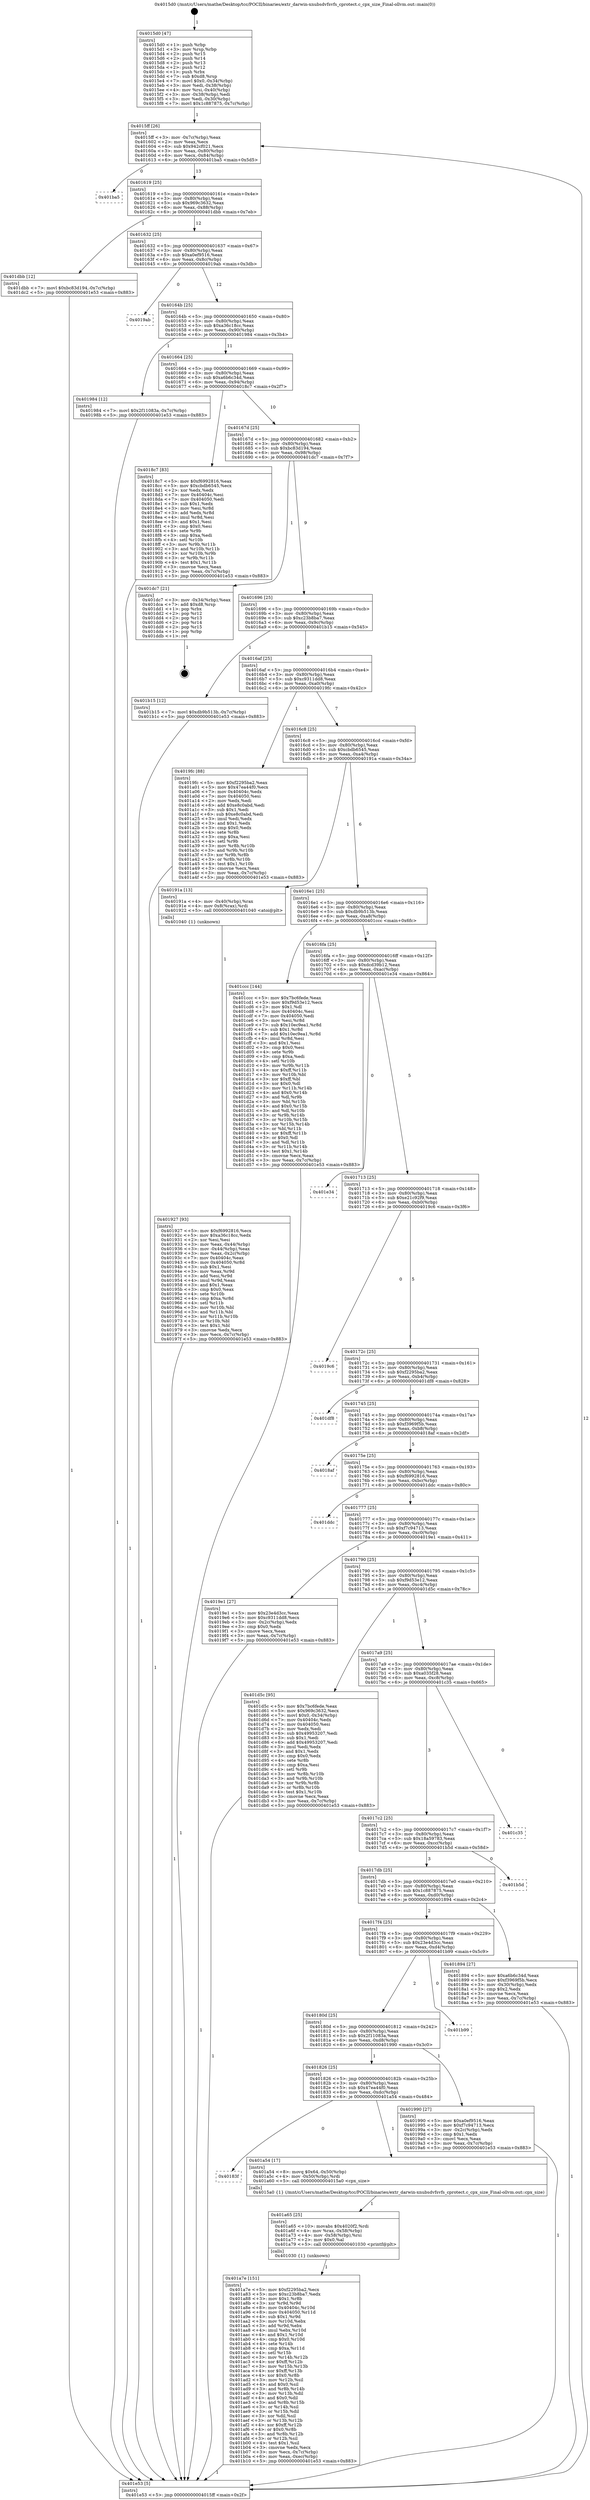 digraph "0x4015d0" {
  label = "0x4015d0 (/mnt/c/Users/mathe/Desktop/tcc/POCII/binaries/extr_darwin-xnubsdvfsvfs_cprotect.c_cpx_size_Final-ollvm.out::main(0))"
  labelloc = "t"
  node[shape=record]

  Entry [label="",width=0.3,height=0.3,shape=circle,fillcolor=black,style=filled]
  "0x4015ff" [label="{
     0x4015ff [26]\l
     | [instrs]\l
     &nbsp;&nbsp;0x4015ff \<+3\>: mov -0x7c(%rbp),%eax\l
     &nbsp;&nbsp;0x401602 \<+2\>: mov %eax,%ecx\l
     &nbsp;&nbsp;0x401604 \<+6\>: sub $0x942cf021,%ecx\l
     &nbsp;&nbsp;0x40160a \<+3\>: mov %eax,-0x80(%rbp)\l
     &nbsp;&nbsp;0x40160d \<+6\>: mov %ecx,-0x84(%rbp)\l
     &nbsp;&nbsp;0x401613 \<+6\>: je 0000000000401ba5 \<main+0x5d5\>\l
  }"]
  "0x401ba5" [label="{
     0x401ba5\l
  }", style=dashed]
  "0x401619" [label="{
     0x401619 [25]\l
     | [instrs]\l
     &nbsp;&nbsp;0x401619 \<+5\>: jmp 000000000040161e \<main+0x4e\>\l
     &nbsp;&nbsp;0x40161e \<+3\>: mov -0x80(%rbp),%eax\l
     &nbsp;&nbsp;0x401621 \<+5\>: sub $0x969c3632,%eax\l
     &nbsp;&nbsp;0x401626 \<+6\>: mov %eax,-0x88(%rbp)\l
     &nbsp;&nbsp;0x40162c \<+6\>: je 0000000000401dbb \<main+0x7eb\>\l
  }"]
  Exit [label="",width=0.3,height=0.3,shape=circle,fillcolor=black,style=filled,peripheries=2]
  "0x401dbb" [label="{
     0x401dbb [12]\l
     | [instrs]\l
     &nbsp;&nbsp;0x401dbb \<+7\>: movl $0xbc83d194,-0x7c(%rbp)\l
     &nbsp;&nbsp;0x401dc2 \<+5\>: jmp 0000000000401e53 \<main+0x883\>\l
  }"]
  "0x401632" [label="{
     0x401632 [25]\l
     | [instrs]\l
     &nbsp;&nbsp;0x401632 \<+5\>: jmp 0000000000401637 \<main+0x67\>\l
     &nbsp;&nbsp;0x401637 \<+3\>: mov -0x80(%rbp),%eax\l
     &nbsp;&nbsp;0x40163a \<+5\>: sub $0xa0ef9516,%eax\l
     &nbsp;&nbsp;0x40163f \<+6\>: mov %eax,-0x8c(%rbp)\l
     &nbsp;&nbsp;0x401645 \<+6\>: je 00000000004019ab \<main+0x3db\>\l
  }"]
  "0x401a7e" [label="{
     0x401a7e [151]\l
     | [instrs]\l
     &nbsp;&nbsp;0x401a7e \<+5\>: mov $0xf2295ba2,%ecx\l
     &nbsp;&nbsp;0x401a83 \<+5\>: mov $0xc23b8ba7,%edx\l
     &nbsp;&nbsp;0x401a88 \<+3\>: mov $0x1,%r8b\l
     &nbsp;&nbsp;0x401a8b \<+3\>: xor %r9d,%r9d\l
     &nbsp;&nbsp;0x401a8e \<+8\>: mov 0x40404c,%r10d\l
     &nbsp;&nbsp;0x401a96 \<+8\>: mov 0x404050,%r11d\l
     &nbsp;&nbsp;0x401a9e \<+4\>: sub $0x1,%r9d\l
     &nbsp;&nbsp;0x401aa2 \<+3\>: mov %r10d,%ebx\l
     &nbsp;&nbsp;0x401aa5 \<+3\>: add %r9d,%ebx\l
     &nbsp;&nbsp;0x401aa8 \<+4\>: imul %ebx,%r10d\l
     &nbsp;&nbsp;0x401aac \<+4\>: and $0x1,%r10d\l
     &nbsp;&nbsp;0x401ab0 \<+4\>: cmp $0x0,%r10d\l
     &nbsp;&nbsp;0x401ab4 \<+4\>: sete %r14b\l
     &nbsp;&nbsp;0x401ab8 \<+4\>: cmp $0xa,%r11d\l
     &nbsp;&nbsp;0x401abc \<+4\>: setl %r15b\l
     &nbsp;&nbsp;0x401ac0 \<+3\>: mov %r14b,%r12b\l
     &nbsp;&nbsp;0x401ac3 \<+4\>: xor $0xff,%r12b\l
     &nbsp;&nbsp;0x401ac7 \<+3\>: mov %r15b,%r13b\l
     &nbsp;&nbsp;0x401aca \<+4\>: xor $0xff,%r13b\l
     &nbsp;&nbsp;0x401ace \<+4\>: xor $0x0,%r8b\l
     &nbsp;&nbsp;0x401ad2 \<+3\>: mov %r12b,%sil\l
     &nbsp;&nbsp;0x401ad5 \<+4\>: and $0x0,%sil\l
     &nbsp;&nbsp;0x401ad9 \<+3\>: and %r8b,%r14b\l
     &nbsp;&nbsp;0x401adc \<+3\>: mov %r13b,%dil\l
     &nbsp;&nbsp;0x401adf \<+4\>: and $0x0,%dil\l
     &nbsp;&nbsp;0x401ae3 \<+3\>: and %r8b,%r15b\l
     &nbsp;&nbsp;0x401ae6 \<+3\>: or %r14b,%sil\l
     &nbsp;&nbsp;0x401ae9 \<+3\>: or %r15b,%dil\l
     &nbsp;&nbsp;0x401aec \<+3\>: xor %dil,%sil\l
     &nbsp;&nbsp;0x401aef \<+3\>: or %r13b,%r12b\l
     &nbsp;&nbsp;0x401af2 \<+4\>: xor $0xff,%r12b\l
     &nbsp;&nbsp;0x401af6 \<+4\>: or $0x0,%r8b\l
     &nbsp;&nbsp;0x401afa \<+3\>: and %r8b,%r12b\l
     &nbsp;&nbsp;0x401afd \<+3\>: or %r12b,%sil\l
     &nbsp;&nbsp;0x401b00 \<+4\>: test $0x1,%sil\l
     &nbsp;&nbsp;0x401b04 \<+3\>: cmovne %edx,%ecx\l
     &nbsp;&nbsp;0x401b07 \<+3\>: mov %ecx,-0x7c(%rbp)\l
     &nbsp;&nbsp;0x401b0a \<+6\>: mov %eax,-0xec(%rbp)\l
     &nbsp;&nbsp;0x401b10 \<+5\>: jmp 0000000000401e53 \<main+0x883\>\l
  }"]
  "0x4019ab" [label="{
     0x4019ab\l
  }", style=dashed]
  "0x40164b" [label="{
     0x40164b [25]\l
     | [instrs]\l
     &nbsp;&nbsp;0x40164b \<+5\>: jmp 0000000000401650 \<main+0x80\>\l
     &nbsp;&nbsp;0x401650 \<+3\>: mov -0x80(%rbp),%eax\l
     &nbsp;&nbsp;0x401653 \<+5\>: sub $0xa36c18cc,%eax\l
     &nbsp;&nbsp;0x401658 \<+6\>: mov %eax,-0x90(%rbp)\l
     &nbsp;&nbsp;0x40165e \<+6\>: je 0000000000401984 \<main+0x3b4\>\l
  }"]
  "0x401a65" [label="{
     0x401a65 [25]\l
     | [instrs]\l
     &nbsp;&nbsp;0x401a65 \<+10\>: movabs $0x4020f2,%rdi\l
     &nbsp;&nbsp;0x401a6f \<+4\>: mov %rax,-0x58(%rbp)\l
     &nbsp;&nbsp;0x401a73 \<+4\>: mov -0x58(%rbp),%rsi\l
     &nbsp;&nbsp;0x401a77 \<+2\>: mov $0x0,%al\l
     &nbsp;&nbsp;0x401a79 \<+5\>: call 0000000000401030 \<printf@plt\>\l
     | [calls]\l
     &nbsp;&nbsp;0x401030 \{1\} (unknown)\l
  }"]
  "0x401984" [label="{
     0x401984 [12]\l
     | [instrs]\l
     &nbsp;&nbsp;0x401984 \<+7\>: movl $0x2f11083a,-0x7c(%rbp)\l
     &nbsp;&nbsp;0x40198b \<+5\>: jmp 0000000000401e53 \<main+0x883\>\l
  }"]
  "0x401664" [label="{
     0x401664 [25]\l
     | [instrs]\l
     &nbsp;&nbsp;0x401664 \<+5\>: jmp 0000000000401669 \<main+0x99\>\l
     &nbsp;&nbsp;0x401669 \<+3\>: mov -0x80(%rbp),%eax\l
     &nbsp;&nbsp;0x40166c \<+5\>: sub $0xa6b6c34d,%eax\l
     &nbsp;&nbsp;0x401671 \<+6\>: mov %eax,-0x94(%rbp)\l
     &nbsp;&nbsp;0x401677 \<+6\>: je 00000000004018c7 \<main+0x2f7\>\l
  }"]
  "0x40183f" [label="{
     0x40183f\l
  }", style=dashed]
  "0x4018c7" [label="{
     0x4018c7 [83]\l
     | [instrs]\l
     &nbsp;&nbsp;0x4018c7 \<+5\>: mov $0xf6992816,%eax\l
     &nbsp;&nbsp;0x4018cc \<+5\>: mov $0xcbdb6545,%ecx\l
     &nbsp;&nbsp;0x4018d1 \<+2\>: xor %edx,%edx\l
     &nbsp;&nbsp;0x4018d3 \<+7\>: mov 0x40404c,%esi\l
     &nbsp;&nbsp;0x4018da \<+7\>: mov 0x404050,%edi\l
     &nbsp;&nbsp;0x4018e1 \<+3\>: sub $0x1,%edx\l
     &nbsp;&nbsp;0x4018e4 \<+3\>: mov %esi,%r8d\l
     &nbsp;&nbsp;0x4018e7 \<+3\>: add %edx,%r8d\l
     &nbsp;&nbsp;0x4018ea \<+4\>: imul %r8d,%esi\l
     &nbsp;&nbsp;0x4018ee \<+3\>: and $0x1,%esi\l
     &nbsp;&nbsp;0x4018f1 \<+3\>: cmp $0x0,%esi\l
     &nbsp;&nbsp;0x4018f4 \<+4\>: sete %r9b\l
     &nbsp;&nbsp;0x4018f8 \<+3\>: cmp $0xa,%edi\l
     &nbsp;&nbsp;0x4018fb \<+4\>: setl %r10b\l
     &nbsp;&nbsp;0x4018ff \<+3\>: mov %r9b,%r11b\l
     &nbsp;&nbsp;0x401902 \<+3\>: and %r10b,%r11b\l
     &nbsp;&nbsp;0x401905 \<+3\>: xor %r10b,%r9b\l
     &nbsp;&nbsp;0x401908 \<+3\>: or %r9b,%r11b\l
     &nbsp;&nbsp;0x40190b \<+4\>: test $0x1,%r11b\l
     &nbsp;&nbsp;0x40190f \<+3\>: cmovne %ecx,%eax\l
     &nbsp;&nbsp;0x401912 \<+3\>: mov %eax,-0x7c(%rbp)\l
     &nbsp;&nbsp;0x401915 \<+5\>: jmp 0000000000401e53 \<main+0x883\>\l
  }"]
  "0x40167d" [label="{
     0x40167d [25]\l
     | [instrs]\l
     &nbsp;&nbsp;0x40167d \<+5\>: jmp 0000000000401682 \<main+0xb2\>\l
     &nbsp;&nbsp;0x401682 \<+3\>: mov -0x80(%rbp),%eax\l
     &nbsp;&nbsp;0x401685 \<+5\>: sub $0xbc83d194,%eax\l
     &nbsp;&nbsp;0x40168a \<+6\>: mov %eax,-0x98(%rbp)\l
     &nbsp;&nbsp;0x401690 \<+6\>: je 0000000000401dc7 \<main+0x7f7\>\l
  }"]
  "0x401a54" [label="{
     0x401a54 [17]\l
     | [instrs]\l
     &nbsp;&nbsp;0x401a54 \<+8\>: movq $0x64,-0x50(%rbp)\l
     &nbsp;&nbsp;0x401a5c \<+4\>: mov -0x50(%rbp),%rdi\l
     &nbsp;&nbsp;0x401a60 \<+5\>: call 00000000004015a0 \<cpx_size\>\l
     | [calls]\l
     &nbsp;&nbsp;0x4015a0 \{1\} (/mnt/c/Users/mathe/Desktop/tcc/POCII/binaries/extr_darwin-xnubsdvfsvfs_cprotect.c_cpx_size_Final-ollvm.out::cpx_size)\l
  }"]
  "0x401dc7" [label="{
     0x401dc7 [21]\l
     | [instrs]\l
     &nbsp;&nbsp;0x401dc7 \<+3\>: mov -0x34(%rbp),%eax\l
     &nbsp;&nbsp;0x401dca \<+7\>: add $0xd8,%rsp\l
     &nbsp;&nbsp;0x401dd1 \<+1\>: pop %rbx\l
     &nbsp;&nbsp;0x401dd2 \<+2\>: pop %r12\l
     &nbsp;&nbsp;0x401dd4 \<+2\>: pop %r13\l
     &nbsp;&nbsp;0x401dd6 \<+2\>: pop %r14\l
     &nbsp;&nbsp;0x401dd8 \<+2\>: pop %r15\l
     &nbsp;&nbsp;0x401dda \<+1\>: pop %rbp\l
     &nbsp;&nbsp;0x401ddb \<+1\>: ret\l
  }"]
  "0x401696" [label="{
     0x401696 [25]\l
     | [instrs]\l
     &nbsp;&nbsp;0x401696 \<+5\>: jmp 000000000040169b \<main+0xcb\>\l
     &nbsp;&nbsp;0x40169b \<+3\>: mov -0x80(%rbp),%eax\l
     &nbsp;&nbsp;0x40169e \<+5\>: sub $0xc23b8ba7,%eax\l
     &nbsp;&nbsp;0x4016a3 \<+6\>: mov %eax,-0x9c(%rbp)\l
     &nbsp;&nbsp;0x4016a9 \<+6\>: je 0000000000401b15 \<main+0x545\>\l
  }"]
  "0x401826" [label="{
     0x401826 [25]\l
     | [instrs]\l
     &nbsp;&nbsp;0x401826 \<+5\>: jmp 000000000040182b \<main+0x25b\>\l
     &nbsp;&nbsp;0x40182b \<+3\>: mov -0x80(%rbp),%eax\l
     &nbsp;&nbsp;0x40182e \<+5\>: sub $0x47ea44f0,%eax\l
     &nbsp;&nbsp;0x401833 \<+6\>: mov %eax,-0xdc(%rbp)\l
     &nbsp;&nbsp;0x401839 \<+6\>: je 0000000000401a54 \<main+0x484\>\l
  }"]
  "0x401b15" [label="{
     0x401b15 [12]\l
     | [instrs]\l
     &nbsp;&nbsp;0x401b15 \<+7\>: movl $0xdb9b513b,-0x7c(%rbp)\l
     &nbsp;&nbsp;0x401b1c \<+5\>: jmp 0000000000401e53 \<main+0x883\>\l
  }"]
  "0x4016af" [label="{
     0x4016af [25]\l
     | [instrs]\l
     &nbsp;&nbsp;0x4016af \<+5\>: jmp 00000000004016b4 \<main+0xe4\>\l
     &nbsp;&nbsp;0x4016b4 \<+3\>: mov -0x80(%rbp),%eax\l
     &nbsp;&nbsp;0x4016b7 \<+5\>: sub $0xc9311dd8,%eax\l
     &nbsp;&nbsp;0x4016bc \<+6\>: mov %eax,-0xa0(%rbp)\l
     &nbsp;&nbsp;0x4016c2 \<+6\>: je 00000000004019fc \<main+0x42c\>\l
  }"]
  "0x401990" [label="{
     0x401990 [27]\l
     | [instrs]\l
     &nbsp;&nbsp;0x401990 \<+5\>: mov $0xa0ef9516,%eax\l
     &nbsp;&nbsp;0x401995 \<+5\>: mov $0xf7c94713,%ecx\l
     &nbsp;&nbsp;0x40199a \<+3\>: mov -0x2c(%rbp),%edx\l
     &nbsp;&nbsp;0x40199d \<+3\>: cmp $0x1,%edx\l
     &nbsp;&nbsp;0x4019a0 \<+3\>: cmovl %ecx,%eax\l
     &nbsp;&nbsp;0x4019a3 \<+3\>: mov %eax,-0x7c(%rbp)\l
     &nbsp;&nbsp;0x4019a6 \<+5\>: jmp 0000000000401e53 \<main+0x883\>\l
  }"]
  "0x4019fc" [label="{
     0x4019fc [88]\l
     | [instrs]\l
     &nbsp;&nbsp;0x4019fc \<+5\>: mov $0xf2295ba2,%eax\l
     &nbsp;&nbsp;0x401a01 \<+5\>: mov $0x47ea44f0,%ecx\l
     &nbsp;&nbsp;0x401a06 \<+7\>: mov 0x40404c,%edx\l
     &nbsp;&nbsp;0x401a0d \<+7\>: mov 0x404050,%esi\l
     &nbsp;&nbsp;0x401a14 \<+2\>: mov %edx,%edi\l
     &nbsp;&nbsp;0x401a16 \<+6\>: add $0xe8c0abd,%edi\l
     &nbsp;&nbsp;0x401a1c \<+3\>: sub $0x1,%edi\l
     &nbsp;&nbsp;0x401a1f \<+6\>: sub $0xe8c0abd,%edi\l
     &nbsp;&nbsp;0x401a25 \<+3\>: imul %edi,%edx\l
     &nbsp;&nbsp;0x401a28 \<+3\>: and $0x1,%edx\l
     &nbsp;&nbsp;0x401a2b \<+3\>: cmp $0x0,%edx\l
     &nbsp;&nbsp;0x401a2e \<+4\>: sete %r8b\l
     &nbsp;&nbsp;0x401a32 \<+3\>: cmp $0xa,%esi\l
     &nbsp;&nbsp;0x401a35 \<+4\>: setl %r9b\l
     &nbsp;&nbsp;0x401a39 \<+3\>: mov %r8b,%r10b\l
     &nbsp;&nbsp;0x401a3c \<+3\>: and %r9b,%r10b\l
     &nbsp;&nbsp;0x401a3f \<+3\>: xor %r9b,%r8b\l
     &nbsp;&nbsp;0x401a42 \<+3\>: or %r8b,%r10b\l
     &nbsp;&nbsp;0x401a45 \<+4\>: test $0x1,%r10b\l
     &nbsp;&nbsp;0x401a49 \<+3\>: cmovne %ecx,%eax\l
     &nbsp;&nbsp;0x401a4c \<+3\>: mov %eax,-0x7c(%rbp)\l
     &nbsp;&nbsp;0x401a4f \<+5\>: jmp 0000000000401e53 \<main+0x883\>\l
  }"]
  "0x4016c8" [label="{
     0x4016c8 [25]\l
     | [instrs]\l
     &nbsp;&nbsp;0x4016c8 \<+5\>: jmp 00000000004016cd \<main+0xfd\>\l
     &nbsp;&nbsp;0x4016cd \<+3\>: mov -0x80(%rbp),%eax\l
     &nbsp;&nbsp;0x4016d0 \<+5\>: sub $0xcbdb6545,%eax\l
     &nbsp;&nbsp;0x4016d5 \<+6\>: mov %eax,-0xa4(%rbp)\l
     &nbsp;&nbsp;0x4016db \<+6\>: je 000000000040191a \<main+0x34a\>\l
  }"]
  "0x40180d" [label="{
     0x40180d [25]\l
     | [instrs]\l
     &nbsp;&nbsp;0x40180d \<+5\>: jmp 0000000000401812 \<main+0x242\>\l
     &nbsp;&nbsp;0x401812 \<+3\>: mov -0x80(%rbp),%eax\l
     &nbsp;&nbsp;0x401815 \<+5\>: sub $0x2f11083a,%eax\l
     &nbsp;&nbsp;0x40181a \<+6\>: mov %eax,-0xd8(%rbp)\l
     &nbsp;&nbsp;0x401820 \<+6\>: je 0000000000401990 \<main+0x3c0\>\l
  }"]
  "0x40191a" [label="{
     0x40191a [13]\l
     | [instrs]\l
     &nbsp;&nbsp;0x40191a \<+4\>: mov -0x40(%rbp),%rax\l
     &nbsp;&nbsp;0x40191e \<+4\>: mov 0x8(%rax),%rdi\l
     &nbsp;&nbsp;0x401922 \<+5\>: call 0000000000401040 \<atoi@plt\>\l
     | [calls]\l
     &nbsp;&nbsp;0x401040 \{1\} (unknown)\l
  }"]
  "0x4016e1" [label="{
     0x4016e1 [25]\l
     | [instrs]\l
     &nbsp;&nbsp;0x4016e1 \<+5\>: jmp 00000000004016e6 \<main+0x116\>\l
     &nbsp;&nbsp;0x4016e6 \<+3\>: mov -0x80(%rbp),%eax\l
     &nbsp;&nbsp;0x4016e9 \<+5\>: sub $0xdb9b513b,%eax\l
     &nbsp;&nbsp;0x4016ee \<+6\>: mov %eax,-0xa8(%rbp)\l
     &nbsp;&nbsp;0x4016f4 \<+6\>: je 0000000000401ccc \<main+0x6fc\>\l
  }"]
  "0x401b99" [label="{
     0x401b99\l
  }", style=dashed]
  "0x401ccc" [label="{
     0x401ccc [144]\l
     | [instrs]\l
     &nbsp;&nbsp;0x401ccc \<+5\>: mov $0x7bc6fede,%eax\l
     &nbsp;&nbsp;0x401cd1 \<+5\>: mov $0xf9d53e12,%ecx\l
     &nbsp;&nbsp;0x401cd6 \<+2\>: mov $0x1,%dl\l
     &nbsp;&nbsp;0x401cd8 \<+7\>: mov 0x40404c,%esi\l
     &nbsp;&nbsp;0x401cdf \<+7\>: mov 0x404050,%edi\l
     &nbsp;&nbsp;0x401ce6 \<+3\>: mov %esi,%r8d\l
     &nbsp;&nbsp;0x401ce9 \<+7\>: sub $0x10ec9ea1,%r8d\l
     &nbsp;&nbsp;0x401cf0 \<+4\>: sub $0x1,%r8d\l
     &nbsp;&nbsp;0x401cf4 \<+7\>: add $0x10ec9ea1,%r8d\l
     &nbsp;&nbsp;0x401cfb \<+4\>: imul %r8d,%esi\l
     &nbsp;&nbsp;0x401cff \<+3\>: and $0x1,%esi\l
     &nbsp;&nbsp;0x401d02 \<+3\>: cmp $0x0,%esi\l
     &nbsp;&nbsp;0x401d05 \<+4\>: sete %r9b\l
     &nbsp;&nbsp;0x401d09 \<+3\>: cmp $0xa,%edi\l
     &nbsp;&nbsp;0x401d0c \<+4\>: setl %r10b\l
     &nbsp;&nbsp;0x401d10 \<+3\>: mov %r9b,%r11b\l
     &nbsp;&nbsp;0x401d13 \<+4\>: xor $0xff,%r11b\l
     &nbsp;&nbsp;0x401d17 \<+3\>: mov %r10b,%bl\l
     &nbsp;&nbsp;0x401d1a \<+3\>: xor $0xff,%bl\l
     &nbsp;&nbsp;0x401d1d \<+3\>: xor $0x0,%dl\l
     &nbsp;&nbsp;0x401d20 \<+3\>: mov %r11b,%r14b\l
     &nbsp;&nbsp;0x401d23 \<+4\>: and $0x0,%r14b\l
     &nbsp;&nbsp;0x401d27 \<+3\>: and %dl,%r9b\l
     &nbsp;&nbsp;0x401d2a \<+3\>: mov %bl,%r15b\l
     &nbsp;&nbsp;0x401d2d \<+4\>: and $0x0,%r15b\l
     &nbsp;&nbsp;0x401d31 \<+3\>: and %dl,%r10b\l
     &nbsp;&nbsp;0x401d34 \<+3\>: or %r9b,%r14b\l
     &nbsp;&nbsp;0x401d37 \<+3\>: or %r10b,%r15b\l
     &nbsp;&nbsp;0x401d3a \<+3\>: xor %r15b,%r14b\l
     &nbsp;&nbsp;0x401d3d \<+3\>: or %bl,%r11b\l
     &nbsp;&nbsp;0x401d40 \<+4\>: xor $0xff,%r11b\l
     &nbsp;&nbsp;0x401d44 \<+3\>: or $0x0,%dl\l
     &nbsp;&nbsp;0x401d47 \<+3\>: and %dl,%r11b\l
     &nbsp;&nbsp;0x401d4a \<+3\>: or %r11b,%r14b\l
     &nbsp;&nbsp;0x401d4d \<+4\>: test $0x1,%r14b\l
     &nbsp;&nbsp;0x401d51 \<+3\>: cmovne %ecx,%eax\l
     &nbsp;&nbsp;0x401d54 \<+3\>: mov %eax,-0x7c(%rbp)\l
     &nbsp;&nbsp;0x401d57 \<+5\>: jmp 0000000000401e53 \<main+0x883\>\l
  }"]
  "0x4016fa" [label="{
     0x4016fa [25]\l
     | [instrs]\l
     &nbsp;&nbsp;0x4016fa \<+5\>: jmp 00000000004016ff \<main+0x12f\>\l
     &nbsp;&nbsp;0x4016ff \<+3\>: mov -0x80(%rbp),%eax\l
     &nbsp;&nbsp;0x401702 \<+5\>: sub $0xdcd39b12,%eax\l
     &nbsp;&nbsp;0x401707 \<+6\>: mov %eax,-0xac(%rbp)\l
     &nbsp;&nbsp;0x40170d \<+6\>: je 0000000000401e34 \<main+0x864\>\l
  }"]
  "0x401927" [label="{
     0x401927 [93]\l
     | [instrs]\l
     &nbsp;&nbsp;0x401927 \<+5\>: mov $0xf6992816,%ecx\l
     &nbsp;&nbsp;0x40192c \<+5\>: mov $0xa36c18cc,%edx\l
     &nbsp;&nbsp;0x401931 \<+2\>: xor %esi,%esi\l
     &nbsp;&nbsp;0x401933 \<+3\>: mov %eax,-0x44(%rbp)\l
     &nbsp;&nbsp;0x401936 \<+3\>: mov -0x44(%rbp),%eax\l
     &nbsp;&nbsp;0x401939 \<+3\>: mov %eax,-0x2c(%rbp)\l
     &nbsp;&nbsp;0x40193c \<+7\>: mov 0x40404c,%eax\l
     &nbsp;&nbsp;0x401943 \<+8\>: mov 0x404050,%r8d\l
     &nbsp;&nbsp;0x40194b \<+3\>: sub $0x1,%esi\l
     &nbsp;&nbsp;0x40194e \<+3\>: mov %eax,%r9d\l
     &nbsp;&nbsp;0x401951 \<+3\>: add %esi,%r9d\l
     &nbsp;&nbsp;0x401954 \<+4\>: imul %r9d,%eax\l
     &nbsp;&nbsp;0x401958 \<+3\>: and $0x1,%eax\l
     &nbsp;&nbsp;0x40195b \<+3\>: cmp $0x0,%eax\l
     &nbsp;&nbsp;0x40195e \<+4\>: sete %r10b\l
     &nbsp;&nbsp;0x401962 \<+4\>: cmp $0xa,%r8d\l
     &nbsp;&nbsp;0x401966 \<+4\>: setl %r11b\l
     &nbsp;&nbsp;0x40196a \<+3\>: mov %r10b,%bl\l
     &nbsp;&nbsp;0x40196d \<+3\>: and %r11b,%bl\l
     &nbsp;&nbsp;0x401970 \<+3\>: xor %r11b,%r10b\l
     &nbsp;&nbsp;0x401973 \<+3\>: or %r10b,%bl\l
     &nbsp;&nbsp;0x401976 \<+3\>: test $0x1,%bl\l
     &nbsp;&nbsp;0x401979 \<+3\>: cmovne %edx,%ecx\l
     &nbsp;&nbsp;0x40197c \<+3\>: mov %ecx,-0x7c(%rbp)\l
     &nbsp;&nbsp;0x40197f \<+5\>: jmp 0000000000401e53 \<main+0x883\>\l
  }"]
  "0x401e34" [label="{
     0x401e34\l
  }", style=dashed]
  "0x401713" [label="{
     0x401713 [25]\l
     | [instrs]\l
     &nbsp;&nbsp;0x401713 \<+5\>: jmp 0000000000401718 \<main+0x148\>\l
     &nbsp;&nbsp;0x401718 \<+3\>: mov -0x80(%rbp),%eax\l
     &nbsp;&nbsp;0x40171b \<+5\>: sub $0xe21c92f9,%eax\l
     &nbsp;&nbsp;0x401720 \<+6\>: mov %eax,-0xb0(%rbp)\l
     &nbsp;&nbsp;0x401726 \<+6\>: je 00000000004019c6 \<main+0x3f6\>\l
  }"]
  "0x4015d0" [label="{
     0x4015d0 [47]\l
     | [instrs]\l
     &nbsp;&nbsp;0x4015d0 \<+1\>: push %rbp\l
     &nbsp;&nbsp;0x4015d1 \<+3\>: mov %rsp,%rbp\l
     &nbsp;&nbsp;0x4015d4 \<+2\>: push %r15\l
     &nbsp;&nbsp;0x4015d6 \<+2\>: push %r14\l
     &nbsp;&nbsp;0x4015d8 \<+2\>: push %r13\l
     &nbsp;&nbsp;0x4015da \<+2\>: push %r12\l
     &nbsp;&nbsp;0x4015dc \<+1\>: push %rbx\l
     &nbsp;&nbsp;0x4015dd \<+7\>: sub $0xd8,%rsp\l
     &nbsp;&nbsp;0x4015e4 \<+7\>: movl $0x0,-0x34(%rbp)\l
     &nbsp;&nbsp;0x4015eb \<+3\>: mov %edi,-0x38(%rbp)\l
     &nbsp;&nbsp;0x4015ee \<+4\>: mov %rsi,-0x40(%rbp)\l
     &nbsp;&nbsp;0x4015f2 \<+3\>: mov -0x38(%rbp),%edi\l
     &nbsp;&nbsp;0x4015f5 \<+3\>: mov %edi,-0x30(%rbp)\l
     &nbsp;&nbsp;0x4015f8 \<+7\>: movl $0x1c887875,-0x7c(%rbp)\l
  }"]
  "0x4019c6" [label="{
     0x4019c6\l
  }", style=dashed]
  "0x40172c" [label="{
     0x40172c [25]\l
     | [instrs]\l
     &nbsp;&nbsp;0x40172c \<+5\>: jmp 0000000000401731 \<main+0x161\>\l
     &nbsp;&nbsp;0x401731 \<+3\>: mov -0x80(%rbp),%eax\l
     &nbsp;&nbsp;0x401734 \<+5\>: sub $0xf2295ba2,%eax\l
     &nbsp;&nbsp;0x401739 \<+6\>: mov %eax,-0xb4(%rbp)\l
     &nbsp;&nbsp;0x40173f \<+6\>: je 0000000000401df8 \<main+0x828\>\l
  }"]
  "0x401e53" [label="{
     0x401e53 [5]\l
     | [instrs]\l
     &nbsp;&nbsp;0x401e53 \<+5\>: jmp 00000000004015ff \<main+0x2f\>\l
  }"]
  "0x401df8" [label="{
     0x401df8\l
  }", style=dashed]
  "0x401745" [label="{
     0x401745 [25]\l
     | [instrs]\l
     &nbsp;&nbsp;0x401745 \<+5\>: jmp 000000000040174a \<main+0x17a\>\l
     &nbsp;&nbsp;0x40174a \<+3\>: mov -0x80(%rbp),%eax\l
     &nbsp;&nbsp;0x40174d \<+5\>: sub $0xf3969f5b,%eax\l
     &nbsp;&nbsp;0x401752 \<+6\>: mov %eax,-0xb8(%rbp)\l
     &nbsp;&nbsp;0x401758 \<+6\>: je 00000000004018af \<main+0x2df\>\l
  }"]
  "0x4017f4" [label="{
     0x4017f4 [25]\l
     | [instrs]\l
     &nbsp;&nbsp;0x4017f4 \<+5\>: jmp 00000000004017f9 \<main+0x229\>\l
     &nbsp;&nbsp;0x4017f9 \<+3\>: mov -0x80(%rbp),%eax\l
     &nbsp;&nbsp;0x4017fc \<+5\>: sub $0x23e4d3cc,%eax\l
     &nbsp;&nbsp;0x401801 \<+6\>: mov %eax,-0xd4(%rbp)\l
     &nbsp;&nbsp;0x401807 \<+6\>: je 0000000000401b99 \<main+0x5c9\>\l
  }"]
  "0x4018af" [label="{
     0x4018af\l
  }", style=dashed]
  "0x40175e" [label="{
     0x40175e [25]\l
     | [instrs]\l
     &nbsp;&nbsp;0x40175e \<+5\>: jmp 0000000000401763 \<main+0x193\>\l
     &nbsp;&nbsp;0x401763 \<+3\>: mov -0x80(%rbp),%eax\l
     &nbsp;&nbsp;0x401766 \<+5\>: sub $0xf6992816,%eax\l
     &nbsp;&nbsp;0x40176b \<+6\>: mov %eax,-0xbc(%rbp)\l
     &nbsp;&nbsp;0x401771 \<+6\>: je 0000000000401ddc \<main+0x80c\>\l
  }"]
  "0x401894" [label="{
     0x401894 [27]\l
     | [instrs]\l
     &nbsp;&nbsp;0x401894 \<+5\>: mov $0xa6b6c34d,%eax\l
     &nbsp;&nbsp;0x401899 \<+5\>: mov $0xf3969f5b,%ecx\l
     &nbsp;&nbsp;0x40189e \<+3\>: mov -0x30(%rbp),%edx\l
     &nbsp;&nbsp;0x4018a1 \<+3\>: cmp $0x2,%edx\l
     &nbsp;&nbsp;0x4018a4 \<+3\>: cmovne %ecx,%eax\l
     &nbsp;&nbsp;0x4018a7 \<+3\>: mov %eax,-0x7c(%rbp)\l
     &nbsp;&nbsp;0x4018aa \<+5\>: jmp 0000000000401e53 \<main+0x883\>\l
  }"]
  "0x401ddc" [label="{
     0x401ddc\l
  }", style=dashed]
  "0x401777" [label="{
     0x401777 [25]\l
     | [instrs]\l
     &nbsp;&nbsp;0x401777 \<+5\>: jmp 000000000040177c \<main+0x1ac\>\l
     &nbsp;&nbsp;0x40177c \<+3\>: mov -0x80(%rbp),%eax\l
     &nbsp;&nbsp;0x40177f \<+5\>: sub $0xf7c94713,%eax\l
     &nbsp;&nbsp;0x401784 \<+6\>: mov %eax,-0xc0(%rbp)\l
     &nbsp;&nbsp;0x40178a \<+6\>: je 00000000004019e1 \<main+0x411\>\l
  }"]
  "0x4017db" [label="{
     0x4017db [25]\l
     | [instrs]\l
     &nbsp;&nbsp;0x4017db \<+5\>: jmp 00000000004017e0 \<main+0x210\>\l
     &nbsp;&nbsp;0x4017e0 \<+3\>: mov -0x80(%rbp),%eax\l
     &nbsp;&nbsp;0x4017e3 \<+5\>: sub $0x1c887875,%eax\l
     &nbsp;&nbsp;0x4017e8 \<+6\>: mov %eax,-0xd0(%rbp)\l
     &nbsp;&nbsp;0x4017ee \<+6\>: je 0000000000401894 \<main+0x2c4\>\l
  }"]
  "0x4019e1" [label="{
     0x4019e1 [27]\l
     | [instrs]\l
     &nbsp;&nbsp;0x4019e1 \<+5\>: mov $0x23e4d3cc,%eax\l
     &nbsp;&nbsp;0x4019e6 \<+5\>: mov $0xc9311dd8,%ecx\l
     &nbsp;&nbsp;0x4019eb \<+3\>: mov -0x2c(%rbp),%edx\l
     &nbsp;&nbsp;0x4019ee \<+3\>: cmp $0x0,%edx\l
     &nbsp;&nbsp;0x4019f1 \<+3\>: cmove %ecx,%eax\l
     &nbsp;&nbsp;0x4019f4 \<+3\>: mov %eax,-0x7c(%rbp)\l
     &nbsp;&nbsp;0x4019f7 \<+5\>: jmp 0000000000401e53 \<main+0x883\>\l
  }"]
  "0x401790" [label="{
     0x401790 [25]\l
     | [instrs]\l
     &nbsp;&nbsp;0x401790 \<+5\>: jmp 0000000000401795 \<main+0x1c5\>\l
     &nbsp;&nbsp;0x401795 \<+3\>: mov -0x80(%rbp),%eax\l
     &nbsp;&nbsp;0x401798 \<+5\>: sub $0xf9d53e12,%eax\l
     &nbsp;&nbsp;0x40179d \<+6\>: mov %eax,-0xc4(%rbp)\l
     &nbsp;&nbsp;0x4017a3 \<+6\>: je 0000000000401d5c \<main+0x78c\>\l
  }"]
  "0x401b5d" [label="{
     0x401b5d\l
  }", style=dashed]
  "0x401d5c" [label="{
     0x401d5c [95]\l
     | [instrs]\l
     &nbsp;&nbsp;0x401d5c \<+5\>: mov $0x7bc6fede,%eax\l
     &nbsp;&nbsp;0x401d61 \<+5\>: mov $0x969c3632,%ecx\l
     &nbsp;&nbsp;0x401d66 \<+7\>: movl $0x0,-0x34(%rbp)\l
     &nbsp;&nbsp;0x401d6d \<+7\>: mov 0x40404c,%edx\l
     &nbsp;&nbsp;0x401d74 \<+7\>: mov 0x404050,%esi\l
     &nbsp;&nbsp;0x401d7b \<+2\>: mov %edx,%edi\l
     &nbsp;&nbsp;0x401d7d \<+6\>: sub $0x49953207,%edi\l
     &nbsp;&nbsp;0x401d83 \<+3\>: sub $0x1,%edi\l
     &nbsp;&nbsp;0x401d86 \<+6\>: add $0x49953207,%edi\l
     &nbsp;&nbsp;0x401d8c \<+3\>: imul %edi,%edx\l
     &nbsp;&nbsp;0x401d8f \<+3\>: and $0x1,%edx\l
     &nbsp;&nbsp;0x401d92 \<+3\>: cmp $0x0,%edx\l
     &nbsp;&nbsp;0x401d95 \<+4\>: sete %r8b\l
     &nbsp;&nbsp;0x401d99 \<+3\>: cmp $0xa,%esi\l
     &nbsp;&nbsp;0x401d9c \<+4\>: setl %r9b\l
     &nbsp;&nbsp;0x401da0 \<+3\>: mov %r8b,%r10b\l
     &nbsp;&nbsp;0x401da3 \<+3\>: and %r9b,%r10b\l
     &nbsp;&nbsp;0x401da6 \<+3\>: xor %r9b,%r8b\l
     &nbsp;&nbsp;0x401da9 \<+3\>: or %r8b,%r10b\l
     &nbsp;&nbsp;0x401dac \<+4\>: test $0x1,%r10b\l
     &nbsp;&nbsp;0x401db0 \<+3\>: cmovne %ecx,%eax\l
     &nbsp;&nbsp;0x401db3 \<+3\>: mov %eax,-0x7c(%rbp)\l
     &nbsp;&nbsp;0x401db6 \<+5\>: jmp 0000000000401e53 \<main+0x883\>\l
  }"]
  "0x4017a9" [label="{
     0x4017a9 [25]\l
     | [instrs]\l
     &nbsp;&nbsp;0x4017a9 \<+5\>: jmp 00000000004017ae \<main+0x1de\>\l
     &nbsp;&nbsp;0x4017ae \<+3\>: mov -0x80(%rbp),%eax\l
     &nbsp;&nbsp;0x4017b1 \<+5\>: sub $0xa035f28,%eax\l
     &nbsp;&nbsp;0x4017b6 \<+6\>: mov %eax,-0xc8(%rbp)\l
     &nbsp;&nbsp;0x4017bc \<+6\>: je 0000000000401c35 \<main+0x665\>\l
  }"]
  "0x4017c2" [label="{
     0x4017c2 [25]\l
     | [instrs]\l
     &nbsp;&nbsp;0x4017c2 \<+5\>: jmp 00000000004017c7 \<main+0x1f7\>\l
     &nbsp;&nbsp;0x4017c7 \<+3\>: mov -0x80(%rbp),%eax\l
     &nbsp;&nbsp;0x4017ca \<+5\>: sub $0x18a59783,%eax\l
     &nbsp;&nbsp;0x4017cf \<+6\>: mov %eax,-0xcc(%rbp)\l
     &nbsp;&nbsp;0x4017d5 \<+6\>: je 0000000000401b5d \<main+0x58d\>\l
  }"]
  "0x401c35" [label="{
     0x401c35\l
  }", style=dashed]
  Entry -> "0x4015d0" [label=" 1"]
  "0x4015ff" -> "0x401ba5" [label=" 0"]
  "0x4015ff" -> "0x401619" [label=" 13"]
  "0x401dc7" -> Exit [label=" 1"]
  "0x401619" -> "0x401dbb" [label=" 1"]
  "0x401619" -> "0x401632" [label=" 12"]
  "0x401dbb" -> "0x401e53" [label=" 1"]
  "0x401632" -> "0x4019ab" [label=" 0"]
  "0x401632" -> "0x40164b" [label=" 12"]
  "0x401d5c" -> "0x401e53" [label=" 1"]
  "0x40164b" -> "0x401984" [label=" 1"]
  "0x40164b" -> "0x401664" [label=" 11"]
  "0x401ccc" -> "0x401e53" [label=" 1"]
  "0x401664" -> "0x4018c7" [label=" 1"]
  "0x401664" -> "0x40167d" [label=" 10"]
  "0x401b15" -> "0x401e53" [label=" 1"]
  "0x40167d" -> "0x401dc7" [label=" 1"]
  "0x40167d" -> "0x401696" [label=" 9"]
  "0x401a7e" -> "0x401e53" [label=" 1"]
  "0x401696" -> "0x401b15" [label=" 1"]
  "0x401696" -> "0x4016af" [label=" 8"]
  "0x401a54" -> "0x401a65" [label=" 1"]
  "0x4016af" -> "0x4019fc" [label=" 1"]
  "0x4016af" -> "0x4016c8" [label=" 7"]
  "0x401826" -> "0x40183f" [label=" 0"]
  "0x4016c8" -> "0x40191a" [label=" 1"]
  "0x4016c8" -> "0x4016e1" [label=" 6"]
  "0x401a65" -> "0x401a7e" [label=" 1"]
  "0x4016e1" -> "0x401ccc" [label=" 1"]
  "0x4016e1" -> "0x4016fa" [label=" 5"]
  "0x4019fc" -> "0x401e53" [label=" 1"]
  "0x4016fa" -> "0x401e34" [label=" 0"]
  "0x4016fa" -> "0x401713" [label=" 5"]
  "0x401990" -> "0x401e53" [label=" 1"]
  "0x401713" -> "0x4019c6" [label=" 0"]
  "0x401713" -> "0x40172c" [label=" 5"]
  "0x40180d" -> "0x401826" [label=" 1"]
  "0x40172c" -> "0x401df8" [label=" 0"]
  "0x40172c" -> "0x401745" [label=" 5"]
  "0x40180d" -> "0x401990" [label=" 1"]
  "0x401745" -> "0x4018af" [label=" 0"]
  "0x401745" -> "0x40175e" [label=" 5"]
  "0x401826" -> "0x401a54" [label=" 1"]
  "0x40175e" -> "0x401ddc" [label=" 0"]
  "0x40175e" -> "0x401777" [label=" 5"]
  "0x4017f4" -> "0x40180d" [label=" 2"]
  "0x401777" -> "0x4019e1" [label=" 1"]
  "0x401777" -> "0x401790" [label=" 4"]
  "0x4019e1" -> "0x401e53" [label=" 1"]
  "0x401790" -> "0x401d5c" [label=" 1"]
  "0x401790" -> "0x4017a9" [label=" 3"]
  "0x401984" -> "0x401e53" [label=" 1"]
  "0x4017a9" -> "0x401c35" [label=" 0"]
  "0x4017a9" -> "0x4017c2" [label=" 3"]
  "0x401927" -> "0x401e53" [label=" 1"]
  "0x4017c2" -> "0x401b5d" [label=" 0"]
  "0x4017c2" -> "0x4017db" [label=" 3"]
  "0x4017f4" -> "0x401b99" [label=" 0"]
  "0x4017db" -> "0x401894" [label=" 1"]
  "0x4017db" -> "0x4017f4" [label=" 2"]
  "0x401894" -> "0x401e53" [label=" 1"]
  "0x4015d0" -> "0x4015ff" [label=" 1"]
  "0x401e53" -> "0x4015ff" [label=" 12"]
  "0x4018c7" -> "0x401e53" [label=" 1"]
  "0x40191a" -> "0x401927" [label=" 1"]
}
